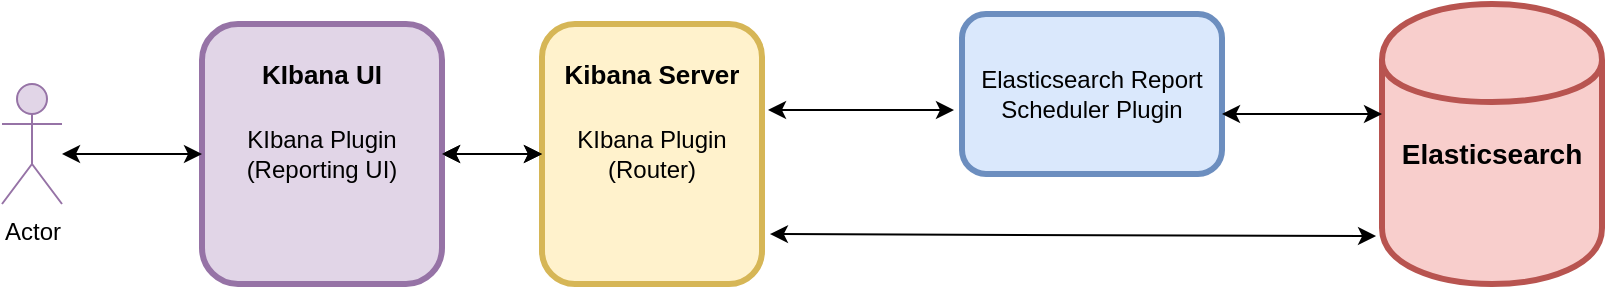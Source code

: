 <mxfile version="12.4.8" type="device"><diagram id="0aFFJ3e0UV4ylS3DYWVJ" name="Page-1"><mxGraphModel dx="2066" dy="1105" grid="1" gridSize="10" guides="1" tooltips="1" connect="1" arrows="1" fold="1" page="1" pageScale="1" pageWidth="1100" pageHeight="850" math="0" shadow="0"><root><mxCell id="0"/><mxCell id="1" parent="0"/><mxCell id="e05d7PpXyxbUxUTtvRzV-29" value="" style="edgeStyle=orthogonalEdgeStyle;rounded=0;orthogonalLoop=1;jettySize=auto;html=1;" edge="1" parent="1" source="e05d7PpXyxbUxUTtvRzV-3" target="e05d7PpXyxbUxUTtvRzV-12"><mxGeometry relative="1" as="geometry"/></mxCell><mxCell id="e05d7PpXyxbUxUTtvRzV-3" value="KIbana Plugin (Router)" style="rounded=1;whiteSpace=wrap;html=1;fillColor=#fff2cc;strokeColor=#d6b656;strokeWidth=3;" vertex="1" parent="1"><mxGeometry x="450" y="235" width="110" height="130" as="geometry"/></mxCell><mxCell id="e05d7PpXyxbUxUTtvRzV-6" value="" style="shape=cylinder;whiteSpace=wrap;html=1;boundedLbl=1;backgroundOutline=1;fillColor=#f8cecc;strokeColor=#b85450;strokeWidth=3;" vertex="1" parent="1"><mxGeometry x="870" y="225" width="110" height="140" as="geometry"/></mxCell><mxCell id="e05d7PpXyxbUxUTtvRzV-7" value="Actor" style="shape=umlActor;verticalLabelPosition=bottom;labelBackgroundColor=#ffffff;verticalAlign=top;html=1;outlineConnect=0;fillColor=#e1d5e7;strokeColor=#9673a6;" vertex="1" parent="1"><mxGeometry x="180" y="265" width="30" height="60" as="geometry"/></mxCell><mxCell id="e05d7PpXyxbUxUTtvRzV-27" value="" style="edgeStyle=orthogonalEdgeStyle;rounded=0;orthogonalLoop=1;jettySize=auto;html=1;" edge="1" parent="1" source="e05d7PpXyxbUxUTtvRzV-12" target="e05d7PpXyxbUxUTtvRzV-3"><mxGeometry relative="1" as="geometry"/></mxCell><mxCell id="e05d7PpXyxbUxUTtvRzV-12" value="KIbana Plugin (Reporting UI)" style="rounded=1;whiteSpace=wrap;html=1;fillColor=#e1d5e7;strokeColor=#9673a6;strokeWidth=3;" vertex="1" parent="1"><mxGeometry x="280" y="235" width="120" height="130" as="geometry"/></mxCell><mxCell id="e05d7PpXyxbUxUTtvRzV-16" value="&lt;b&gt;&lt;font style=&quot;font-size: 13px&quot;&gt;KIbana UI&lt;/font&gt;&lt;/b&gt;" style="text;html=1;strokeColor=none;fillColor=none;align=center;verticalAlign=middle;whiteSpace=wrap;rounded=0;" vertex="1" parent="1"><mxGeometry x="305" y="250" width="70" height="20" as="geometry"/></mxCell><mxCell id="e05d7PpXyxbUxUTtvRzV-17" value="&lt;b&gt;&lt;font style=&quot;font-size: 13px&quot;&gt;Kibana Server&lt;/font&gt;&lt;/b&gt;" style="text;html=1;strokeColor=none;fillColor=none;align=center;verticalAlign=middle;whiteSpace=wrap;rounded=0;" vertex="1" parent="1"><mxGeometry x="455" y="250" width="100" height="20" as="geometry"/></mxCell><mxCell id="e05d7PpXyxbUxUTtvRzV-19" value="" style="endArrow=classic;startArrow=classic;html=1;" edge="1" parent="1"><mxGeometry width="50" height="50" relative="1" as="geometry"><mxPoint x="210" y="300" as="sourcePoint"/><mxPoint x="280" y="300" as="targetPoint"/></mxGeometry></mxCell><mxCell id="e05d7PpXyxbUxUTtvRzV-21" value="" style="endArrow=classic;startArrow=classic;html=1;" edge="1" parent="1"><mxGeometry width="50" height="50" relative="1" as="geometry"><mxPoint x="400" y="300" as="sourcePoint"/><mxPoint x="450" y="300" as="targetPoint"/></mxGeometry></mxCell><mxCell id="e05d7PpXyxbUxUTtvRzV-22" value="" style="endArrow=classic;startArrow=classic;html=1;exitX=1.036;exitY=0.808;exitDx=0;exitDy=0;entryX=-0.027;entryY=0.829;entryDx=0;entryDy=0;exitPerimeter=0;entryPerimeter=0;" edge="1" parent="1" source="e05d7PpXyxbUxUTtvRzV-3" target="e05d7PpXyxbUxUTtvRzV-6"><mxGeometry width="50" height="50" relative="1" as="geometry"><mxPoint x="610" y="365" as="sourcePoint"/><mxPoint x="720" y="365.5" as="targetPoint"/></mxGeometry></mxCell><mxCell id="e05d7PpXyxbUxUTtvRzV-23" value="&lt;b&gt;&lt;font style=&quot;font-size: 14px&quot;&gt;Elasticsearch&lt;/font&gt;&lt;/b&gt;" style="text;html=1;strokeColor=none;fillColor=none;align=center;verticalAlign=middle;whiteSpace=wrap;rounded=0;" vertex="1" parent="1"><mxGeometry x="880" y="290" width="90" height="20" as="geometry"/></mxCell><mxCell id="e05d7PpXyxbUxUTtvRzV-26" value="Elasticsearch Report Scheduler Plugin" style="rounded=1;whiteSpace=wrap;html=1;fillColor=#dae8fc;strokeColor=#6c8ebf;strokeWidth=3;" vertex="1" parent="1"><mxGeometry x="660" y="230" width="130" height="80" as="geometry"/></mxCell><mxCell id="e05d7PpXyxbUxUTtvRzV-31" value="" style="endArrow=classic;startArrow=classic;html=1;" edge="1" parent="1"><mxGeometry width="50" height="50" relative="1" as="geometry"><mxPoint x="563" y="278" as="sourcePoint"/><mxPoint x="656" y="278" as="targetPoint"/></mxGeometry></mxCell><mxCell id="e05d7PpXyxbUxUTtvRzV-32" value="" style="endArrow=classic;startArrow=classic;html=1;entryX=0;entryY=0.393;entryDx=0;entryDy=0;entryPerimeter=0;" edge="1" parent="1" target="e05d7PpXyxbUxUTtvRzV-6"><mxGeometry width="50" height="50" relative="1" as="geometry"><mxPoint x="790" y="280" as="sourcePoint"/><mxPoint x="855" y="280" as="targetPoint"/><Array as="points"><mxPoint x="815" y="280"/></Array></mxGeometry></mxCell></root></mxGraphModel></diagram></mxfile>